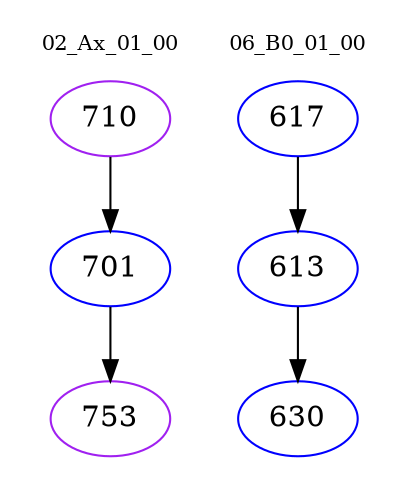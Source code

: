 digraph{
subgraph cluster_0 {
color = white
label = "02_Ax_01_00";
fontsize=10;
T0_710 [label="710", color="purple"]
T0_710 -> T0_701 [color="black"]
T0_701 [label="701", color="blue"]
T0_701 -> T0_753 [color="black"]
T0_753 [label="753", color="purple"]
}
subgraph cluster_1 {
color = white
label = "06_B0_01_00";
fontsize=10;
T1_617 [label="617", color="blue"]
T1_617 -> T1_613 [color="black"]
T1_613 [label="613", color="blue"]
T1_613 -> T1_630 [color="black"]
T1_630 [label="630", color="blue"]
}
}
